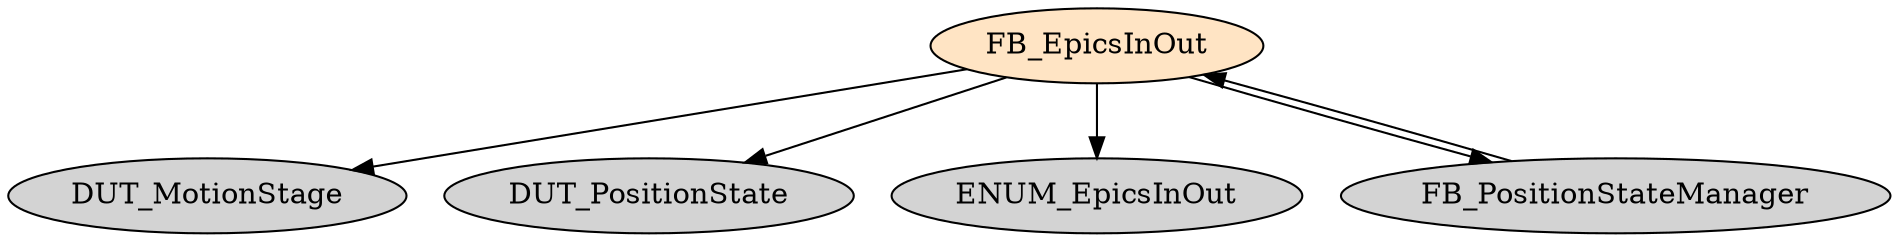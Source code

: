 digraph FB_EpicsInOut {
     node [style=filled]
    FB_EpicsInOut [fillcolor = bisque];
    FB_EpicsInOut -> DUT_MotionStage;
    FB_EpicsInOut -> DUT_PositionState;
    FB_EpicsInOut -> ENUM_EpicsInOut;
    FB_EpicsInOut -> FB_PositionStateManager;
    FB_PositionStateManager -> FB_EpicsInOut;
}
